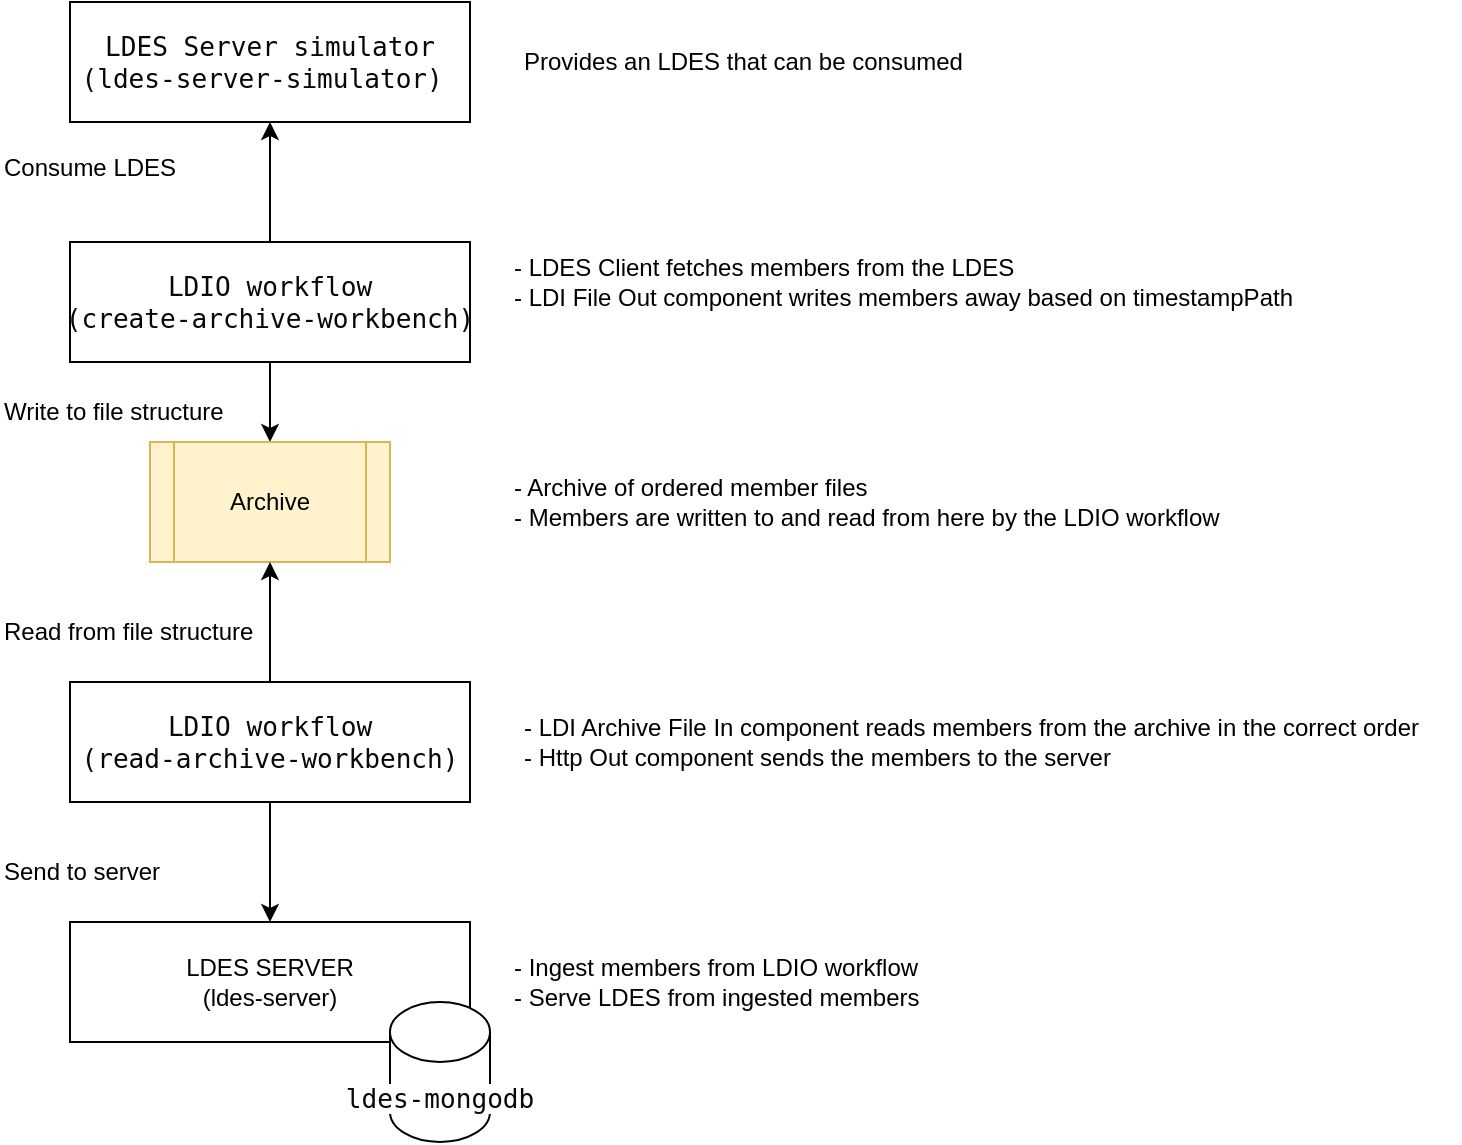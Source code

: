 <mxfile version="21.6.1" type="device">
  <diagram name="Page-1" id="xZSvtKnVIfYFNbxJ1uxX">
    <mxGraphModel dx="1434" dy="790" grid="1" gridSize="10" guides="1" tooltips="1" connect="1" arrows="1" fold="1" page="1" pageScale="1" pageWidth="850" pageHeight="1100" math="0" shadow="0">
      <root>
        <mxCell id="0" />
        <mxCell id="1" parent="0" />
        <mxCell id="zM5nsOcxDUziJYWUCTA9-1" value="&lt;div style=&quot;background-color:#ffffff;color:#080808;font-family:&#39;JetBrains Mono&#39;,monospace;font-size:9.8pt;&quot;&gt;&lt;pre&gt;LDES Server simulator&lt;br&gt;(ldes-server-simulator) &lt;/pre&gt;&lt;/div&gt;" style="rounded=0;whiteSpace=wrap;html=1;" parent="1" vertex="1">
          <mxGeometry x="35" y="80" width="200" height="60" as="geometry" />
        </mxCell>
        <mxCell id="zM5nsOcxDUziJYWUCTA9-6" value="&lt;div align=&quot;left&quot;&gt;Provides an LDES that can be consumed&lt;br&gt;&lt;/div&gt;" style="text;html=1;align=left;verticalAlign=middle;resizable=0;points=[];autosize=1;strokeColor=none;fillColor=none;" parent="1" vertex="1">
          <mxGeometry x="260" y="95" width="240" height="30" as="geometry" />
        </mxCell>
        <mxCell id="zM5nsOcxDUziJYWUCTA9-7" value="&lt;div&gt;LDES SERVER&lt;/div&gt;&lt;div&gt;(ldes-server)&lt;/div&gt;" style="rounded=0;whiteSpace=wrap;html=1;" parent="1" vertex="1">
          <mxGeometry x="35" y="540" width="200" height="60" as="geometry" />
        </mxCell>
        <mxCell id="zM5nsOcxDUziJYWUCTA9-9" value="&lt;div align=&quot;left&quot;&gt;- Ingest members from LDIO workflow&lt;/div&gt;&lt;div align=&quot;left&quot;&gt;- Serve LDES from ingested members&lt;br&gt;&lt;/div&gt;" style="text;html=1;align=left;verticalAlign=middle;resizable=0;points=[];autosize=1;strokeColor=none;fillColor=none;" parent="1" vertex="1">
          <mxGeometry x="255" y="550" width="230" height="40" as="geometry" />
        </mxCell>
        <mxCell id="zM5nsOcxDUziJYWUCTA9-10" value="&lt;div style=&quot;background-color:#ffffff;color:#080808;font-family:&#39;JetBrains Mono&#39;,monospace;font-size:9.8pt;&quot;&gt;&lt;pre&gt;ldes-mongodb&lt;/pre&gt;&lt;/div&gt;" style="shape=cylinder3;whiteSpace=wrap;html=1;boundedLbl=1;backgroundOutline=1;size=15;" parent="1" vertex="1">
          <mxGeometry x="195" y="580" width="50" height="70" as="geometry" />
        </mxCell>
        <mxCell id="zM5nsOcxDUziJYWUCTA9-19" value="&lt;div align=&quot;left&quot;&gt;Consume LDES&lt;/div&gt;" style="text;html=1;align=left;verticalAlign=middle;resizable=0;points=[];autosize=1;strokeColor=none;fillColor=none;" parent="1" vertex="1">
          <mxGeometry y="148" width="110" height="30" as="geometry" />
        </mxCell>
        <mxCell id="4KkQF4seUvEKoSXVe8KG-8" style="edgeStyle=orthogonalEdgeStyle;rounded=0;orthogonalLoop=1;jettySize=auto;html=1;entryX=0.5;entryY=0;entryDx=0;entryDy=0;" parent="1" source="4KkQF4seUvEKoSXVe8KG-1" target="4KkQF4seUvEKoSXVe8KG-5" edge="1">
          <mxGeometry relative="1" as="geometry" />
        </mxCell>
        <mxCell id="7FYBLzWoQMlFg8zHLfgz-1" style="edgeStyle=orthogonalEdgeStyle;rounded=0;orthogonalLoop=1;jettySize=auto;html=1;entryX=0.5;entryY=1;entryDx=0;entryDy=0;" edge="1" parent="1" source="4KkQF4seUvEKoSXVe8KG-1" target="zM5nsOcxDUziJYWUCTA9-1">
          <mxGeometry relative="1" as="geometry" />
        </mxCell>
        <mxCell id="4KkQF4seUvEKoSXVe8KG-1" value="&lt;div style=&quot;font-family: &amp;quot;JetBrains Mono&amp;quot;, monospace; font-size: 9.8pt;&quot;&gt;&lt;pre&gt;&lt;font color=&quot;#080808&quot;&gt;LDIO workflow&lt;br&gt;(create-archive-workbench)&lt;/font&gt;&lt;/pre&gt;&lt;/div&gt;" style="rounded=0;whiteSpace=wrap;html=1;" parent="1" vertex="1">
          <mxGeometry x="35" y="200" width="200" height="60" as="geometry" />
        </mxCell>
        <mxCell id="4KkQF4seUvEKoSXVe8KG-4" value="&lt;div align=&quot;left&quot;&gt;- LDES Client fetches members from the LDES&lt;br&gt;&lt;/div&gt;&lt;div align=&quot;left&quot;&gt;- LDI File Out component writes members away based on timestampPath&lt;br&gt;&lt;/div&gt;" style="text;html=1;align=left;verticalAlign=middle;resizable=0;points=[];autosize=1;strokeColor=none;fillColor=none;" parent="1" vertex="1">
          <mxGeometry x="255" y="200" width="410" height="40" as="geometry" />
        </mxCell>
        <mxCell id="4KkQF4seUvEKoSXVe8KG-5" value="Archive" style="shape=process;whiteSpace=wrap;html=1;backgroundOutline=1;fillColor=#fff2cc;strokeColor=#d6b656;" parent="1" vertex="1">
          <mxGeometry x="75" y="300" width="120" height="60" as="geometry" />
        </mxCell>
        <mxCell id="4KkQF4seUvEKoSXVe8KG-6" value="&lt;div align=&quot;left&quot;&gt;- Archive of ordered member files&amp;nbsp;&lt;/div&gt;&lt;div align=&quot;left&quot;&gt;- Members are written to and read from here by the LDIO workflow&lt;/div&gt;" style="text;html=1;align=left;verticalAlign=middle;resizable=0;points=[];autosize=1;strokeColor=none;fillColor=none;" parent="1" vertex="1">
          <mxGeometry x="255" y="310" width="380" height="40" as="geometry" />
        </mxCell>
        <mxCell id="7FYBLzWoQMlFg8zHLfgz-2" style="edgeStyle=orthogonalEdgeStyle;rounded=0;orthogonalLoop=1;jettySize=auto;html=1;entryX=0.5;entryY=1;entryDx=0;entryDy=0;" edge="1" parent="1" source="4KkQF4seUvEKoSXVe8KG-9" target="4KkQF4seUvEKoSXVe8KG-5">
          <mxGeometry relative="1" as="geometry" />
        </mxCell>
        <mxCell id="7FYBLzWoQMlFg8zHLfgz-4" style="edgeStyle=orthogonalEdgeStyle;rounded=0;orthogonalLoop=1;jettySize=auto;html=1;entryX=0.5;entryY=0;entryDx=0;entryDy=0;" edge="1" parent="1" source="4KkQF4seUvEKoSXVe8KG-9" target="zM5nsOcxDUziJYWUCTA9-7">
          <mxGeometry relative="1" as="geometry" />
        </mxCell>
        <mxCell id="4KkQF4seUvEKoSXVe8KG-9" value="&lt;div style=&quot;font-family: &amp;quot;JetBrains Mono&amp;quot;, monospace; font-size: 9.8pt;&quot;&gt;&lt;pre&gt;&lt;font color=&quot;#080808&quot;&gt;LDIO workflow&lt;br&gt;(read-archive-workbench)&lt;/font&gt;&lt;/pre&gt;&lt;/div&gt;" style="rounded=0;whiteSpace=wrap;html=1;" parent="1" vertex="1">
          <mxGeometry x="35" y="420" width="200" height="60" as="geometry" />
        </mxCell>
        <mxCell id="4KkQF4seUvEKoSXVe8KG-17" value="&lt;div align=&quot;left&quot;&gt;Write to file structure&lt;/div&gt;" style="text;html=1;align=left;verticalAlign=middle;resizable=0;points=[];autosize=1;strokeColor=none;fillColor=none;" parent="1" vertex="1">
          <mxGeometry y="270" width="130" height="30" as="geometry" />
        </mxCell>
        <mxCell id="4KkQF4seUvEKoSXVe8KG-18" value="&lt;div align=&quot;left&quot;&gt;Read from file structure&lt;/div&gt;" style="text;html=1;align=left;verticalAlign=middle;resizable=0;points=[];autosize=1;strokeColor=none;fillColor=none;" parent="1" vertex="1">
          <mxGeometry y="380" width="150" height="30" as="geometry" />
        </mxCell>
        <mxCell id="4KkQF4seUvEKoSXVe8KG-19" value="&lt;div align=&quot;left&quot;&gt;Send to server&lt;/div&gt;" style="text;html=1;align=left;verticalAlign=middle;resizable=0;points=[];autosize=1;strokeColor=none;fillColor=none;" parent="1" vertex="1">
          <mxGeometry y="500" width="100" height="30" as="geometry" />
        </mxCell>
        <mxCell id="7FYBLzWoQMlFg8zHLfgz-5" value="&lt;div align=&quot;left&quot;&gt;- LDI Archive File In component reads members from the archive in the correct order&lt;br&gt;&lt;/div&gt;&lt;div align=&quot;left&quot;&gt;- Http Out component sends the members to the server&lt;br&gt;&lt;/div&gt;" style="text;html=1;align=left;verticalAlign=middle;resizable=0;points=[];autosize=1;strokeColor=none;fillColor=none;" vertex="1" parent="1">
          <mxGeometry x="260" y="430" width="470" height="40" as="geometry" />
        </mxCell>
      </root>
    </mxGraphModel>
  </diagram>
</mxfile>
